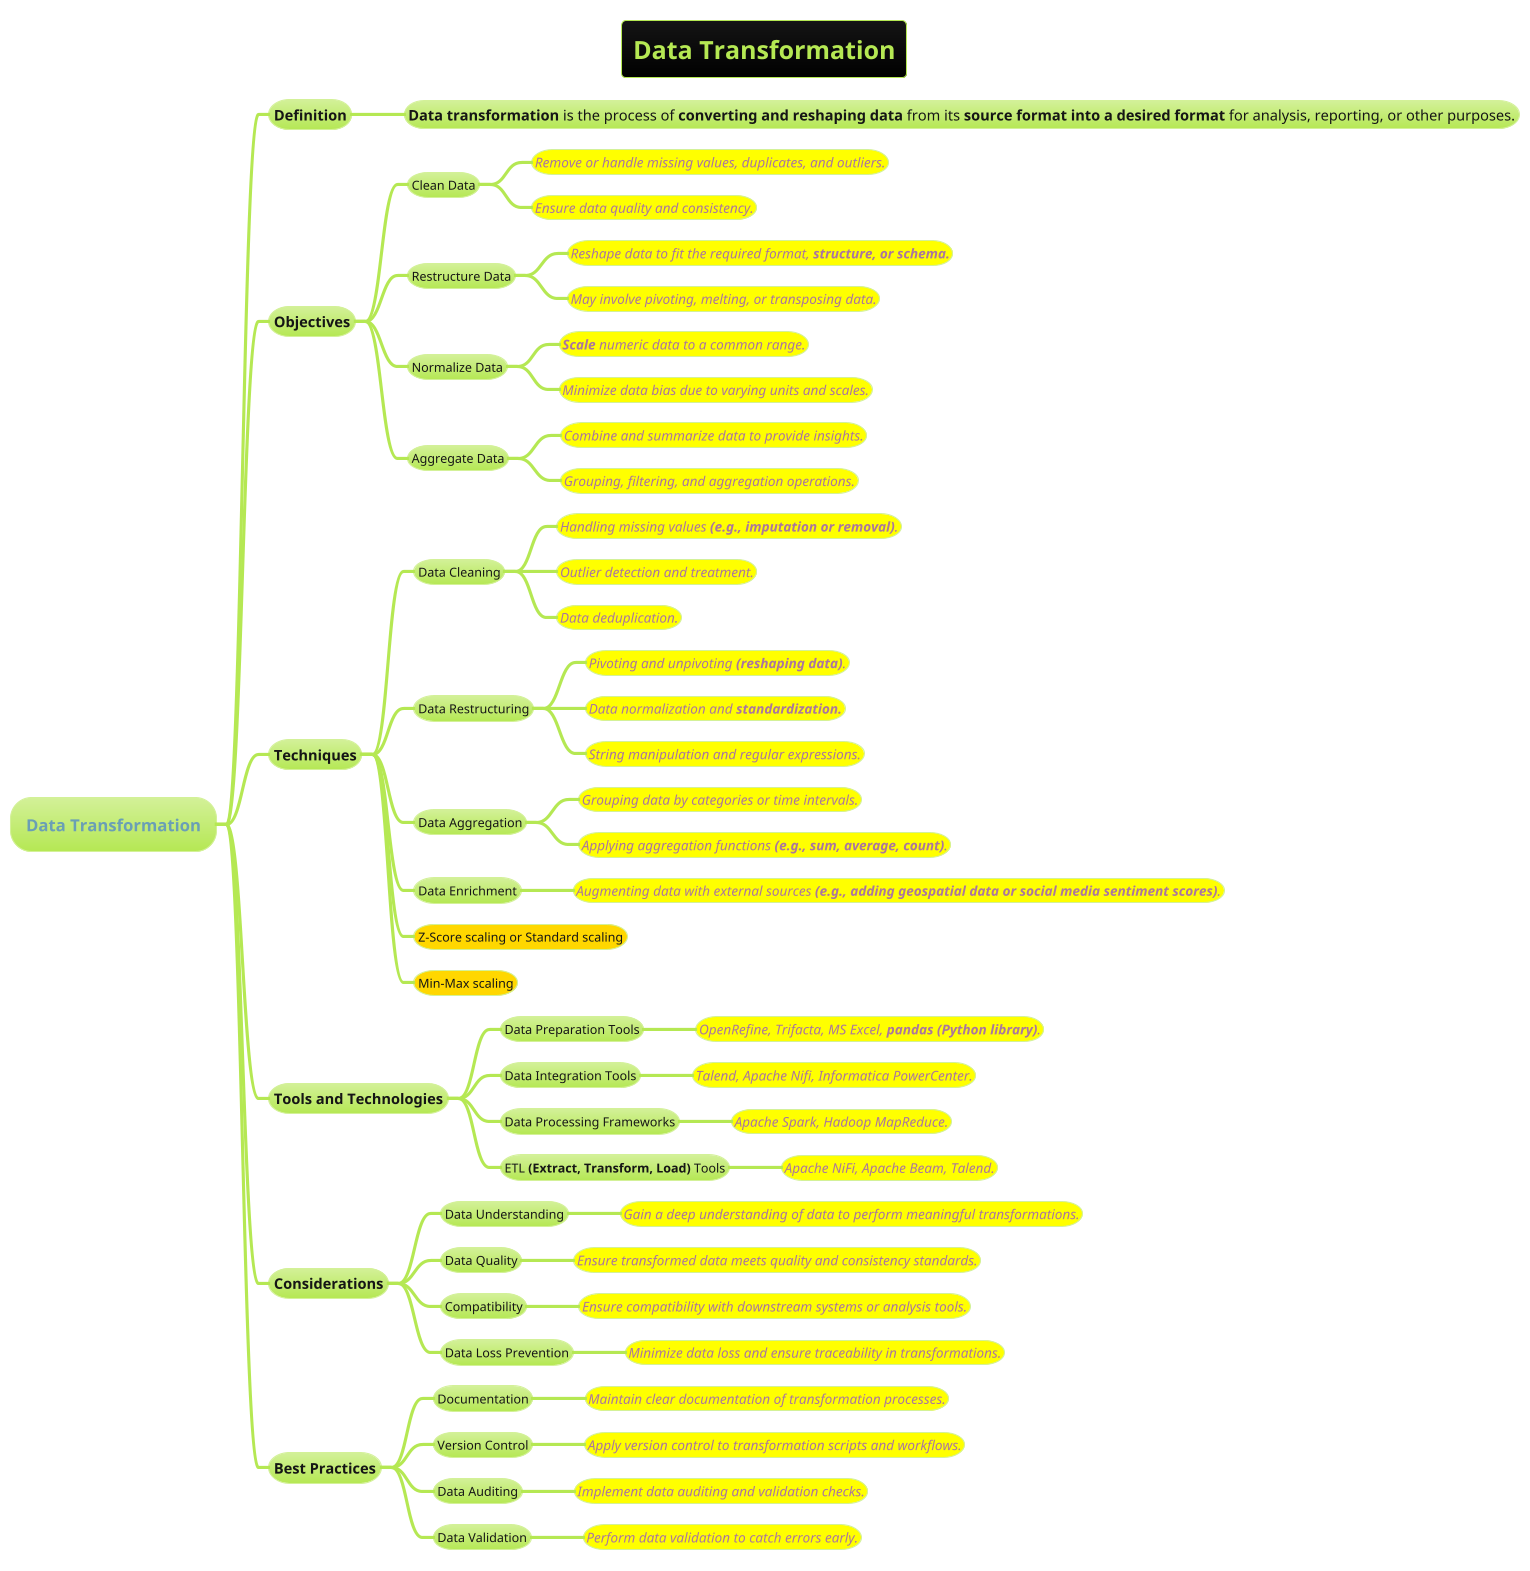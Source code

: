 @startmindmap
title =Data Transformation
!theme hacker

* Data Transformation
** Definition
*** <size:14>**Data transformation** is the process of **converting and reshaping data** from its **source format into a desired format** for analysis, reporting, or other purposes.

** Objectives
*** Clean Data
****[#yellow] ====<size:13>Remove or handle missing values, duplicates, and outliers.
****[#yellow] ====<size:13>Ensure data quality and consistency.

*** Restructure Data
****[#yellow] ====<size:13>Reshape data to fit the required format, **structure, or schema.**
****[#yellow] ====<size:13>May involve pivoting, melting, or transposing data.

*** Normalize Data
****[#yellow] ====<size:13>**Scale** numeric data to a common range.
****[#yellow] ====<size:13>Minimize data bias due to varying units and scales.

*** Aggregate Data
****[#yellow] ====<size:13>Combine and summarize data to provide insights.
****[#yellow] ====<size:13>Grouping, filtering, and aggregation operations.

** Techniques
*** Data Cleaning
****[#yellow] ====<size:13>Handling missing values **(e.g., imputation or removal)**.
****[#yellow] ====<size:13>Outlier detection and treatment.
****[#yellow] ====<size:13>Data deduplication.

*** Data Restructuring
****[#yellow] ====<size:13>Pivoting and unpivoting **(reshaping data)**.
****[#yellow] ====<size:13>Data normalization and **standardization.**
****[#yellow] ====<size:13>String manipulation and regular expressions.

*** Data Aggregation
****[#yellow] ====<size:13>Grouping data by categories or time intervals.
****[#yellow] ====<size:13>Applying aggregation functions **(e.g., sum, average, count)**.

*** Data Enrichment
****[#yellow] ====<size:13>Augmenting data with external sources **(e.g., adding geospatial data or social media sentiment scores)**.
***[#gold] Z-Score scaling or Standard scaling
***[#gold] Min-Max scaling

** Tools and Technologies
*** Data Preparation Tools
****[#yellow] ====<size:13>OpenRefine, Trifacta, MS Excel, **pandas (Python library)**.

*** Data Integration Tools
****[#yellow] ====<size:13>Talend, Apache Nifi, Informatica PowerCenter.

*** Data Processing Frameworks
****[#yellow] ====<size:13>Apache Spark, Hadoop MapReduce.

*** ETL **(Extract, Transform, Load)** Tools
****[#yellow] ====<size:13>Apache NiFi, Apache Beam, Talend.

** Considerations
*** Data Understanding
****[#yellow] ====<size:13>Gain a deep understanding of data to perform meaningful transformations.

*** Data Quality
****[#yellow] ====<size:13>Ensure transformed data meets quality and consistency standards.

*** Compatibility
****[#yellow] ====<size:13>Ensure compatibility with downstream systems or analysis tools.

*** Data Loss Prevention
****[#yellow] ====<size:13>Minimize data loss and ensure traceability in transformations.

** Best Practices
*** Documentation
****[#yellow] ====<size:13>Maintain clear documentation of transformation processes.

*** Version Control
****[#yellow] ====<size:13>Apply version control to transformation scripts and workflows.

*** Data Auditing
****[#yellow] ====<size:13>Implement data auditing and validation checks.

*** Data Validation
****[#yellow] ====<size:13>Perform data validation to catch errors early.

@endmindmap
